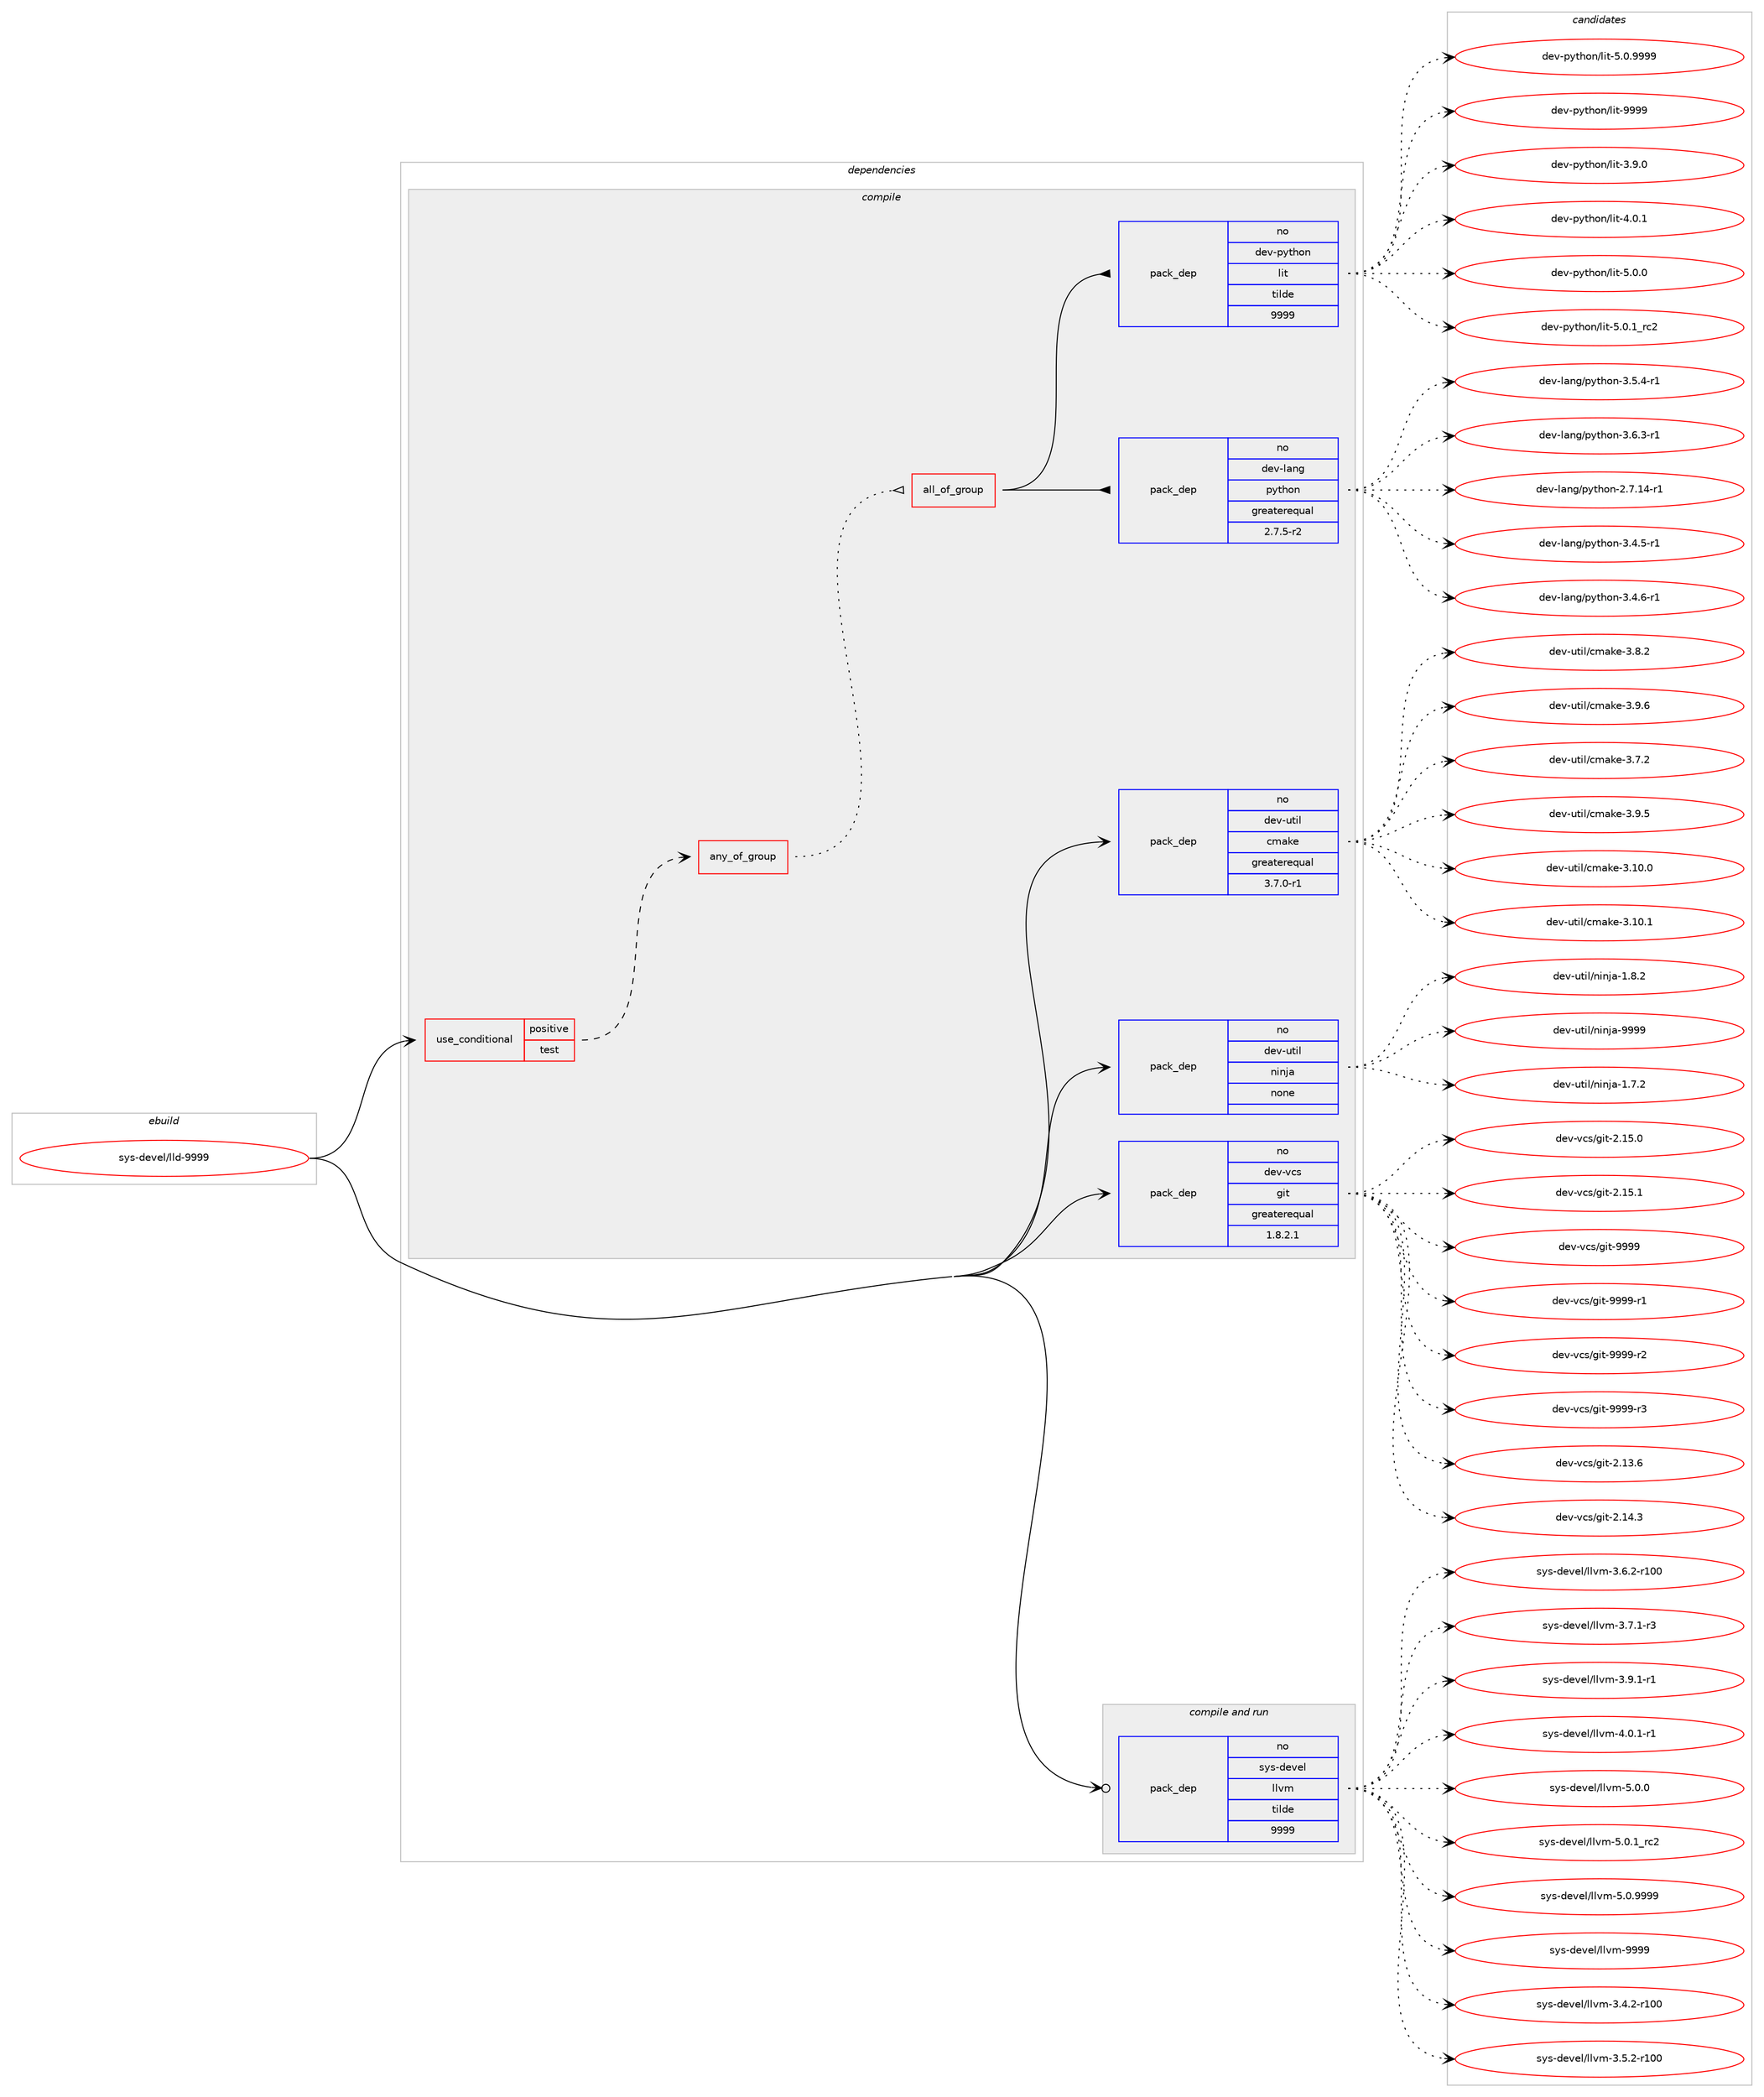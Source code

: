 digraph prolog {

# *************
# Graph options
# *************

newrank=true;
concentrate=true;
compound=true;
graph [rankdir=LR,fontname=Helvetica,fontsize=10,ranksep=1.5];#, ranksep=2.5, nodesep=0.2];
edge  [arrowhead=vee];
node  [fontname=Helvetica,fontsize=10];

# **********
# The ebuild
# **********

subgraph cluster_leftcol {
color=gray;
rank=same;
label=<<i>ebuild</i>>;
id [label="sys-devel/lld-9999", color=red, width=4, href="../sys-devel/lld-9999.svg"];
}

# ****************
# The dependencies
# ****************

subgraph cluster_midcol {
color=gray;
label=<<i>dependencies</i>>;
subgraph cluster_compile {
fillcolor="#eeeeee";
style=filled;
label=<<i>compile</i>>;
subgraph cond595 {
dependency4864 [label=<<TABLE BORDER="0" CELLBORDER="1" CELLSPACING="0" CELLPADDING="4"><TR><TD ROWSPAN="3" CELLPADDING="10">use_conditional</TD></TR><TR><TD>positive</TD></TR><TR><TD>test</TD></TR></TABLE>>, shape=none, color=red];
subgraph any38 {
dependency4865 [label=<<TABLE BORDER="0" CELLBORDER="1" CELLSPACING="0" CELLPADDING="4"><TR><TD CELLPADDING="10">any_of_group</TD></TR></TABLE>>, shape=none, color=red];subgraph all9 {
dependency4866 [label=<<TABLE BORDER="0" CELLBORDER="1" CELLSPACING="0" CELLPADDING="4"><TR><TD CELLPADDING="10">all_of_group</TD></TR></TABLE>>, shape=none, color=red];subgraph pack4225 {
dependency4867 [label=<<TABLE BORDER="0" CELLBORDER="1" CELLSPACING="0" CELLPADDING="4" WIDTH="220"><TR><TD ROWSPAN="6" CELLPADDING="30">pack_dep</TD></TR><TR><TD WIDTH="110">no</TD></TR><TR><TD>dev-lang</TD></TR><TR><TD>python</TD></TR><TR><TD>greaterequal</TD></TR><TR><TD>2.7.5-r2</TD></TR></TABLE>>, shape=none, color=blue];
}
dependency4866:e -> dependency4867:w [weight=20,style="solid",arrowhead="inv"];
subgraph pack4226 {
dependency4868 [label=<<TABLE BORDER="0" CELLBORDER="1" CELLSPACING="0" CELLPADDING="4" WIDTH="220"><TR><TD ROWSPAN="6" CELLPADDING="30">pack_dep</TD></TR><TR><TD WIDTH="110">no</TD></TR><TR><TD>dev-python</TD></TR><TR><TD>lit</TD></TR><TR><TD>tilde</TD></TR><TR><TD>9999</TD></TR></TABLE>>, shape=none, color=blue];
}
dependency4866:e -> dependency4868:w [weight=20,style="solid",arrowhead="inv"];
}
dependency4865:e -> dependency4866:w [weight=20,style="dotted",arrowhead="oinv"];
}
dependency4864:e -> dependency4865:w [weight=20,style="dashed",arrowhead="vee"];
}
id:e -> dependency4864:w [weight=20,style="solid",arrowhead="vee"];
subgraph pack4227 {
dependency4869 [label=<<TABLE BORDER="0" CELLBORDER="1" CELLSPACING="0" CELLPADDING="4" WIDTH="220"><TR><TD ROWSPAN="6" CELLPADDING="30">pack_dep</TD></TR><TR><TD WIDTH="110">no</TD></TR><TR><TD>dev-util</TD></TR><TR><TD>cmake</TD></TR><TR><TD>greaterequal</TD></TR><TR><TD>3.7.0-r1</TD></TR></TABLE>>, shape=none, color=blue];
}
id:e -> dependency4869:w [weight=20,style="solid",arrowhead="vee"];
subgraph pack4228 {
dependency4870 [label=<<TABLE BORDER="0" CELLBORDER="1" CELLSPACING="0" CELLPADDING="4" WIDTH="220"><TR><TD ROWSPAN="6" CELLPADDING="30">pack_dep</TD></TR><TR><TD WIDTH="110">no</TD></TR><TR><TD>dev-util</TD></TR><TR><TD>ninja</TD></TR><TR><TD>none</TD></TR><TR><TD></TD></TR></TABLE>>, shape=none, color=blue];
}
id:e -> dependency4870:w [weight=20,style="solid",arrowhead="vee"];
subgraph pack4229 {
dependency4871 [label=<<TABLE BORDER="0" CELLBORDER="1" CELLSPACING="0" CELLPADDING="4" WIDTH="220"><TR><TD ROWSPAN="6" CELLPADDING="30">pack_dep</TD></TR><TR><TD WIDTH="110">no</TD></TR><TR><TD>dev-vcs</TD></TR><TR><TD>git</TD></TR><TR><TD>greaterequal</TD></TR><TR><TD>1.8.2.1</TD></TR></TABLE>>, shape=none, color=blue];
}
id:e -> dependency4871:w [weight=20,style="solid",arrowhead="vee"];
}
subgraph cluster_compileandrun {
fillcolor="#eeeeee";
style=filled;
label=<<i>compile and run</i>>;
subgraph pack4230 {
dependency4872 [label=<<TABLE BORDER="0" CELLBORDER="1" CELLSPACING="0" CELLPADDING="4" WIDTH="220"><TR><TD ROWSPAN="6" CELLPADDING="30">pack_dep</TD></TR><TR><TD WIDTH="110">no</TD></TR><TR><TD>sys-devel</TD></TR><TR><TD>llvm</TD></TR><TR><TD>tilde</TD></TR><TR><TD>9999</TD></TR></TABLE>>, shape=none, color=blue];
}
id:e -> dependency4872:w [weight=20,style="solid",arrowhead="odotvee"];
}
subgraph cluster_run {
fillcolor="#eeeeee";
style=filled;
label=<<i>run</i>>;
}
}

# **************
# The candidates
# **************

subgraph cluster_choices {
rank=same;
color=gray;
label=<<i>candidates</i>>;

subgraph choice4225 {
color=black;
nodesep=1;
choice100101118451089711010347112121116104111110455046554649524511449 [label="dev-lang/python-2.7.14-r1", color=red, width=4,href="../dev-lang/python-2.7.14-r1.svg"];
choice1001011184510897110103471121211161041111104551465246534511449 [label="dev-lang/python-3.4.5-r1", color=red, width=4,href="../dev-lang/python-3.4.5-r1.svg"];
choice1001011184510897110103471121211161041111104551465246544511449 [label="dev-lang/python-3.4.6-r1", color=red, width=4,href="../dev-lang/python-3.4.6-r1.svg"];
choice1001011184510897110103471121211161041111104551465346524511449 [label="dev-lang/python-3.5.4-r1", color=red, width=4,href="../dev-lang/python-3.5.4-r1.svg"];
choice1001011184510897110103471121211161041111104551465446514511449 [label="dev-lang/python-3.6.3-r1", color=red, width=4,href="../dev-lang/python-3.6.3-r1.svg"];
dependency4867:e -> choice100101118451089711010347112121116104111110455046554649524511449:w [style=dotted,weight="100"];
dependency4867:e -> choice1001011184510897110103471121211161041111104551465246534511449:w [style=dotted,weight="100"];
dependency4867:e -> choice1001011184510897110103471121211161041111104551465246544511449:w [style=dotted,weight="100"];
dependency4867:e -> choice1001011184510897110103471121211161041111104551465346524511449:w [style=dotted,weight="100"];
dependency4867:e -> choice1001011184510897110103471121211161041111104551465446514511449:w [style=dotted,weight="100"];
}
subgraph choice4226 {
color=black;
nodesep=1;
choice1001011184511212111610411111047108105116455146574648 [label="dev-python/lit-3.9.0", color=red, width=4,href="../dev-python/lit-3.9.0.svg"];
choice1001011184511212111610411111047108105116455246484649 [label="dev-python/lit-4.0.1", color=red, width=4,href="../dev-python/lit-4.0.1.svg"];
choice1001011184511212111610411111047108105116455346484648 [label="dev-python/lit-5.0.0", color=red, width=4,href="../dev-python/lit-5.0.0.svg"];
choice1001011184511212111610411111047108105116455346484649951149950 [label="dev-python/lit-5.0.1_rc2", color=red, width=4,href="../dev-python/lit-5.0.1_rc2.svg"];
choice1001011184511212111610411111047108105116455346484657575757 [label="dev-python/lit-5.0.9999", color=red, width=4,href="../dev-python/lit-5.0.9999.svg"];
choice10010111845112121116104111110471081051164557575757 [label="dev-python/lit-9999", color=red, width=4,href="../dev-python/lit-9999.svg"];
dependency4868:e -> choice1001011184511212111610411111047108105116455146574648:w [style=dotted,weight="100"];
dependency4868:e -> choice1001011184511212111610411111047108105116455246484649:w [style=dotted,weight="100"];
dependency4868:e -> choice1001011184511212111610411111047108105116455346484648:w [style=dotted,weight="100"];
dependency4868:e -> choice1001011184511212111610411111047108105116455346484649951149950:w [style=dotted,weight="100"];
dependency4868:e -> choice1001011184511212111610411111047108105116455346484657575757:w [style=dotted,weight="100"];
dependency4868:e -> choice10010111845112121116104111110471081051164557575757:w [style=dotted,weight="100"];
}
subgraph choice4227 {
color=black;
nodesep=1;
choice10010111845117116105108479910997107101455146554650 [label="dev-util/cmake-3.7.2", color=red, width=4,href="../dev-util/cmake-3.7.2.svg"];
choice10010111845117116105108479910997107101455146574653 [label="dev-util/cmake-3.9.5", color=red, width=4,href="../dev-util/cmake-3.9.5.svg"];
choice1001011184511711610510847991099710710145514649484648 [label="dev-util/cmake-3.10.0", color=red, width=4,href="../dev-util/cmake-3.10.0.svg"];
choice1001011184511711610510847991099710710145514649484649 [label="dev-util/cmake-3.10.1", color=red, width=4,href="../dev-util/cmake-3.10.1.svg"];
choice10010111845117116105108479910997107101455146564650 [label="dev-util/cmake-3.8.2", color=red, width=4,href="../dev-util/cmake-3.8.2.svg"];
choice10010111845117116105108479910997107101455146574654 [label="dev-util/cmake-3.9.6", color=red, width=4,href="../dev-util/cmake-3.9.6.svg"];
dependency4869:e -> choice10010111845117116105108479910997107101455146554650:w [style=dotted,weight="100"];
dependency4869:e -> choice10010111845117116105108479910997107101455146574653:w [style=dotted,weight="100"];
dependency4869:e -> choice1001011184511711610510847991099710710145514649484648:w [style=dotted,weight="100"];
dependency4869:e -> choice1001011184511711610510847991099710710145514649484649:w [style=dotted,weight="100"];
dependency4869:e -> choice10010111845117116105108479910997107101455146564650:w [style=dotted,weight="100"];
dependency4869:e -> choice10010111845117116105108479910997107101455146574654:w [style=dotted,weight="100"];
}
subgraph choice4228 {
color=black;
nodesep=1;
choice100101118451171161051084711010511010697454946554650 [label="dev-util/ninja-1.7.2", color=red, width=4,href="../dev-util/ninja-1.7.2.svg"];
choice100101118451171161051084711010511010697454946564650 [label="dev-util/ninja-1.8.2", color=red, width=4,href="../dev-util/ninja-1.8.2.svg"];
choice1001011184511711610510847110105110106974557575757 [label="dev-util/ninja-9999", color=red, width=4,href="../dev-util/ninja-9999.svg"];
dependency4870:e -> choice100101118451171161051084711010511010697454946554650:w [style=dotted,weight="100"];
dependency4870:e -> choice100101118451171161051084711010511010697454946564650:w [style=dotted,weight="100"];
dependency4870:e -> choice1001011184511711610510847110105110106974557575757:w [style=dotted,weight="100"];
}
subgraph choice4229 {
color=black;
nodesep=1;
choice10010111845118991154710310511645504649514654 [label="dev-vcs/git-2.13.6", color=red, width=4,href="../dev-vcs/git-2.13.6.svg"];
choice10010111845118991154710310511645504649524651 [label="dev-vcs/git-2.14.3", color=red, width=4,href="../dev-vcs/git-2.14.3.svg"];
choice10010111845118991154710310511645504649534648 [label="dev-vcs/git-2.15.0", color=red, width=4,href="../dev-vcs/git-2.15.0.svg"];
choice10010111845118991154710310511645504649534649 [label="dev-vcs/git-2.15.1", color=red, width=4,href="../dev-vcs/git-2.15.1.svg"];
choice1001011184511899115471031051164557575757 [label="dev-vcs/git-9999", color=red, width=4,href="../dev-vcs/git-9999.svg"];
choice10010111845118991154710310511645575757574511449 [label="dev-vcs/git-9999-r1", color=red, width=4,href="../dev-vcs/git-9999-r1.svg"];
choice10010111845118991154710310511645575757574511450 [label="dev-vcs/git-9999-r2", color=red, width=4,href="../dev-vcs/git-9999-r2.svg"];
choice10010111845118991154710310511645575757574511451 [label="dev-vcs/git-9999-r3", color=red, width=4,href="../dev-vcs/git-9999-r3.svg"];
dependency4871:e -> choice10010111845118991154710310511645504649514654:w [style=dotted,weight="100"];
dependency4871:e -> choice10010111845118991154710310511645504649524651:w [style=dotted,weight="100"];
dependency4871:e -> choice10010111845118991154710310511645504649534648:w [style=dotted,weight="100"];
dependency4871:e -> choice10010111845118991154710310511645504649534649:w [style=dotted,weight="100"];
dependency4871:e -> choice1001011184511899115471031051164557575757:w [style=dotted,weight="100"];
dependency4871:e -> choice10010111845118991154710310511645575757574511449:w [style=dotted,weight="100"];
dependency4871:e -> choice10010111845118991154710310511645575757574511450:w [style=dotted,weight="100"];
dependency4871:e -> choice10010111845118991154710310511645575757574511451:w [style=dotted,weight="100"];
}
subgraph choice4230 {
color=black;
nodesep=1;
choice115121115451001011181011084710810811810945514652465045114494848 [label="sys-devel/llvm-3.4.2-r100", color=red, width=4,href="../sys-devel/llvm-3.4.2-r100.svg"];
choice115121115451001011181011084710810811810945514653465045114494848 [label="sys-devel/llvm-3.5.2-r100", color=red, width=4,href="../sys-devel/llvm-3.5.2-r100.svg"];
choice115121115451001011181011084710810811810945514654465045114494848 [label="sys-devel/llvm-3.6.2-r100", color=red, width=4,href="../sys-devel/llvm-3.6.2-r100.svg"];
choice11512111545100101118101108471081081181094551465546494511451 [label="sys-devel/llvm-3.7.1-r3", color=red, width=4,href="../sys-devel/llvm-3.7.1-r3.svg"];
choice11512111545100101118101108471081081181094551465746494511449 [label="sys-devel/llvm-3.9.1-r1", color=red, width=4,href="../sys-devel/llvm-3.9.1-r1.svg"];
choice11512111545100101118101108471081081181094552464846494511449 [label="sys-devel/llvm-4.0.1-r1", color=red, width=4,href="../sys-devel/llvm-4.0.1-r1.svg"];
choice1151211154510010111810110847108108118109455346484648 [label="sys-devel/llvm-5.0.0", color=red, width=4,href="../sys-devel/llvm-5.0.0.svg"];
choice1151211154510010111810110847108108118109455346484649951149950 [label="sys-devel/llvm-5.0.1_rc2", color=red, width=4,href="../sys-devel/llvm-5.0.1_rc2.svg"];
choice1151211154510010111810110847108108118109455346484657575757 [label="sys-devel/llvm-5.0.9999", color=red, width=4,href="../sys-devel/llvm-5.0.9999.svg"];
choice11512111545100101118101108471081081181094557575757 [label="sys-devel/llvm-9999", color=red, width=4,href="../sys-devel/llvm-9999.svg"];
dependency4872:e -> choice115121115451001011181011084710810811810945514652465045114494848:w [style=dotted,weight="100"];
dependency4872:e -> choice115121115451001011181011084710810811810945514653465045114494848:w [style=dotted,weight="100"];
dependency4872:e -> choice115121115451001011181011084710810811810945514654465045114494848:w [style=dotted,weight="100"];
dependency4872:e -> choice11512111545100101118101108471081081181094551465546494511451:w [style=dotted,weight="100"];
dependency4872:e -> choice11512111545100101118101108471081081181094551465746494511449:w [style=dotted,weight="100"];
dependency4872:e -> choice11512111545100101118101108471081081181094552464846494511449:w [style=dotted,weight="100"];
dependency4872:e -> choice1151211154510010111810110847108108118109455346484648:w [style=dotted,weight="100"];
dependency4872:e -> choice1151211154510010111810110847108108118109455346484649951149950:w [style=dotted,weight="100"];
dependency4872:e -> choice1151211154510010111810110847108108118109455346484657575757:w [style=dotted,weight="100"];
dependency4872:e -> choice11512111545100101118101108471081081181094557575757:w [style=dotted,weight="100"];
}
}

}

